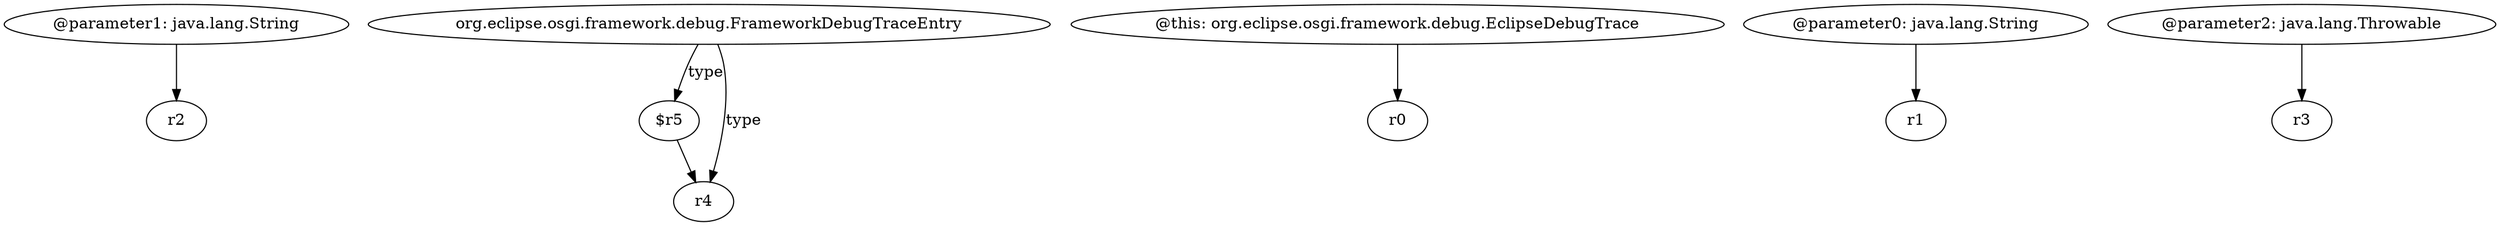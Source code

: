 digraph g {
0[label="@parameter1: java.lang.String"]
1[label="r2"]
0->1[label=""]
2[label="org.eclipse.osgi.framework.debug.FrameworkDebugTraceEntry"]
3[label="$r5"]
2->3[label="type"]
4[label="r4"]
3->4[label=""]
5[label="@this: org.eclipse.osgi.framework.debug.EclipseDebugTrace"]
6[label="r0"]
5->6[label=""]
7[label="@parameter0: java.lang.String"]
8[label="r1"]
7->8[label=""]
2->4[label="type"]
9[label="@parameter2: java.lang.Throwable"]
10[label="r3"]
9->10[label=""]
}